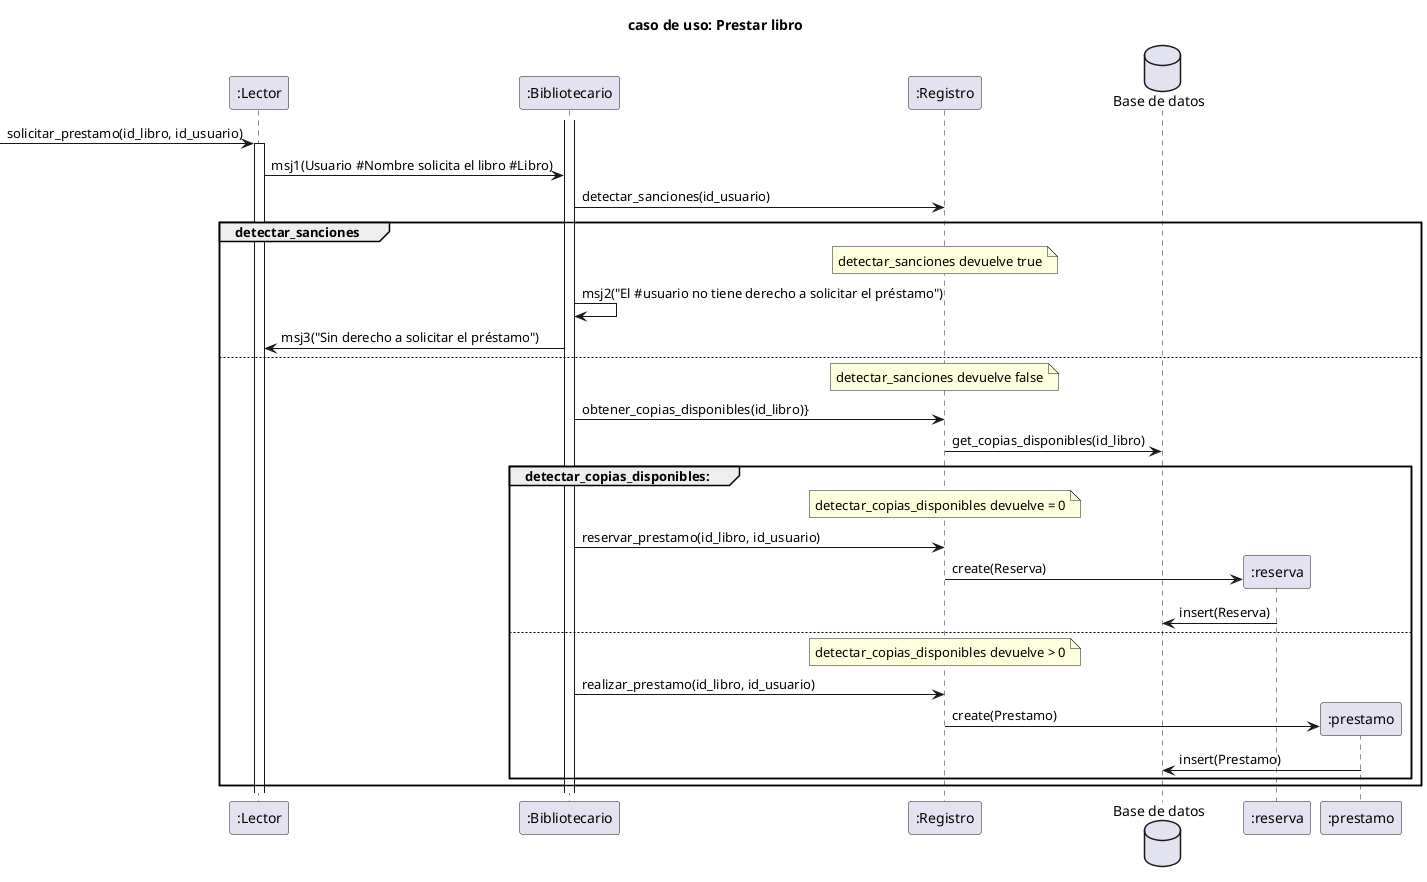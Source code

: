 
' title caso de uso: Prestar libro


' actor "Bibliotecario" as B
' participant "sistema" as S
' database "base de datos" as BD
' -->>S: SesionIniciada()
' activate S
' B -> S: presiona el boton "prestar libro"
' B -->> S: PrestarLibro()
' activate S
' S -> S : muestra la ventana de prestamo
' S -> B: solicita isbn del libro
' B -> S: ingresa el isbn del libro
' S ->B: solicita el usuario al que se prestara el libro
' B -> S: ingresa el usuario
' S-> B: solicita la fecha de entrega y prestamo
' B -> S: ingresa la fecha de entrega y prestamo
' B -> S: presiona el boton "prestar"
' S -> BD: busca el libro
' activate BD
' S -> BD: busca el usuario
' BD ->S: devuelve la informacion del usuario
' BD ->S: devuelve la informacion del libro
' S -> S: verifica si el libro esta disponible
' S->S: verifica si el usuario existe
' S -> S : verifica si el usuario no tiene sanciones
' S -> S: verifica si el usuario no tiene libros prestados
' deactivate BD
' S-> B:muestra en pantalla que el libro el resumen del libro y usuario
' group prestamo
'     S -> B: muestra en pantalla dos botones "prestar" y "cancelar"
'     B -> S: presiona el boton "prestar"
    
'     else usuario sacionado
'     S -> B: muestra en pantalla que el usuario esta sancionadoNo
'     S ->S: cancela la operacion
'     else indentificador del usuario invalido
'          S -> B: muestra en pantalla que el usuario no existe
'             S ->S:  regresa al paso de solicitar el usuario
'             else indentificador del libro invalido
'             S -> B: muestra en pantalla que el libro no existe
'             S ->S:  regresa al paso de solicitar el libro
'             else Lector con prestamos stop
'             S->B: Se informa que no se puede realizar el prestamo
'             S->S: cancela la operacion
'     end

' S -> BD: actualiza la base de datos
' activate BD
' deactivate BD
' S->B: muestra en pantalla que el libro fue prestado y imprime el recibo
' B -> S: entrega el libro al usuario
' deactivate S
' -->>BD:El prestamo queda registrado

@startuml
title caso de uso: Prestar libro

participant ":Lector" as l
participant ":Bibliotecario" as b
participant ":Registro" as r
' participant "Sistema" as s
database "Base de datos" as bd

->l:solicitar_prestamo(id_libro, id_usuario)
activate l
l->b:msj1(Usuario #Nombre solicita el libro #Libro)
b->r:detectar_sanciones(id_usuario)
group detectar_sanciones
    note over r: detectar_sanciones devuelve true
    b->b: msj2("El #usuario no tiene derecho a solicitar el préstamo")
    b->l: msj3("Sin derecho a solicitar el préstamo")
else
    note over r: detectar_sanciones devuelve false
    b->r: obtener_copias_disponibles(id_libro)}
    r->bd: get_copias_disponibles(id_libro)
    group detectar_copias_disponibles:
        note over r: detectar_copias_disponibles devuelve = 0
        b->r: reservar_prestamo(id_libro, id_usuario)
        create ":reserva" as re
        r->re: create(Reserva)
        re->bd: insert(Reserva)
    else
        note over r: detectar_copias_disponibles devuelve > 0
        b->r: realizar_prestamo(id_libro, id_usuario)
        create ":prestamo" as p
        r->p: create(Prestamo)
        p->bd: insert(Prestamo)
    end
end
activate b


@enduml